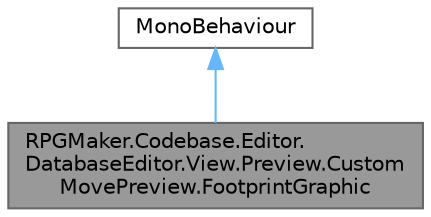 digraph "RPGMaker.Codebase.Editor.DatabaseEditor.View.Preview.CustomMovePreview.FootprintGraphic"
{
 // LATEX_PDF_SIZE
  bgcolor="transparent";
  edge [fontname=Helvetica,fontsize=10,labelfontname=Helvetica,labelfontsize=10];
  node [fontname=Helvetica,fontsize=10,shape=box,height=0.2,width=0.4];
  Node1 [id="Node000001",label="RPGMaker.Codebase.Editor.\lDatabaseEditor.View.Preview.Custom\lMovePreview.FootprintGraphic",height=0.2,width=0.4,color="gray40", fillcolor="grey60", style="filled", fontcolor="black",tooltip="😁 青写真グラフィック"];
  Node2 -> Node1 [id="edge1_Node000001_Node000002",dir="back",color="steelblue1",style="solid",tooltip=" "];
  Node2 [id="Node000002",label="MonoBehaviour",height=0.2,width=0.4,color="gray40", fillcolor="white", style="filled",tooltip=" "];
}
